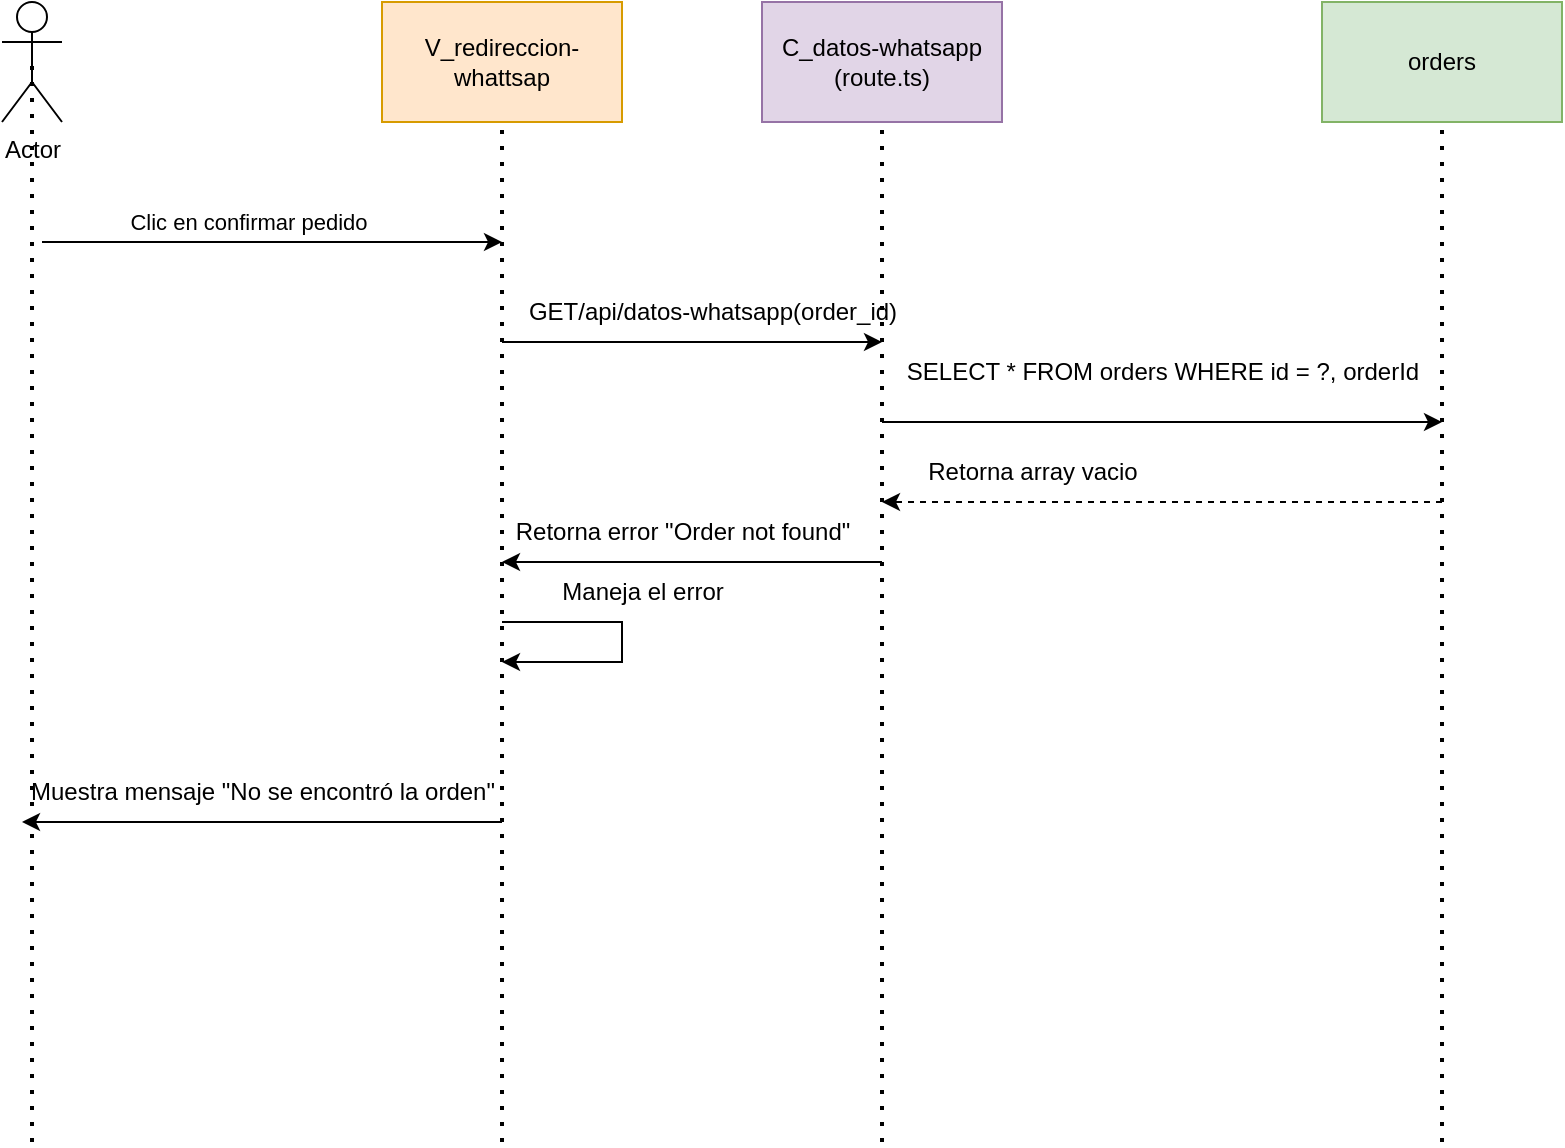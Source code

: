 <mxfile version="28.2.5">
  <diagram name="Page-1" id="s0JgHEWnSMEsfUe8IU0y">
    <mxGraphModel grid="1" page="1" gridSize="10" guides="1" tooltips="1" connect="1" arrows="1" fold="1" pageScale="1" pageWidth="827" pageHeight="1169" math="0" shadow="0">
      <root>
        <mxCell id="0" />
        <mxCell id="1" parent="0" />
        <mxCell id="fQqCM1FoazoIE4B0P7m_-3" value="V_redireccion-whattsap" style="rounded=0;whiteSpace=wrap;html=1;fillColor=#ffe6cc;strokeColor=#d79b00;" vertex="1" parent="1">
          <mxGeometry x="-560" y="30" width="120" height="60" as="geometry" />
        </mxCell>
        <mxCell id="fQqCM1FoazoIE4B0P7m_-4" value="&lt;div&gt;C_datos-whatsapp&lt;/div&gt;&lt;div&gt;(route.ts)&lt;/div&gt;" style="rounded=0;whiteSpace=wrap;html=1;fillColor=#e1d5e7;strokeColor=#9673a6;" vertex="1" parent="1">
          <mxGeometry x="-370" y="30" width="120" height="60" as="geometry" />
        </mxCell>
        <mxCell id="fQqCM1FoazoIE4B0P7m_-5" value="orders" style="rounded=0;whiteSpace=wrap;html=1;fillColor=#d5e8d4;strokeColor=#82b366;" vertex="1" parent="1">
          <mxGeometry x="-90" y="30" width="120" height="60" as="geometry" />
        </mxCell>
        <mxCell id="fQqCM1FoazoIE4B0P7m_-6" value="Actor" style="shape=umlActor;verticalLabelPosition=bottom;verticalAlign=top;html=1;outlineConnect=0;" vertex="1" parent="1">
          <mxGeometry x="-750" y="30" width="30" height="60" as="geometry" />
        </mxCell>
        <mxCell id="fQqCM1FoazoIE4B0P7m_-7" style="edgeStyle=orthogonalEdgeStyle;rounded=0;orthogonalLoop=1;jettySize=auto;html=1;exitX=0.5;exitY=1;exitDx=0;exitDy=0;" edge="1" parent="1" source="fQqCM1FoazoIE4B0P7m_-3" target="fQqCM1FoazoIE4B0P7m_-3">
          <mxGeometry relative="1" as="geometry" />
        </mxCell>
        <mxCell id="fQqCM1FoazoIE4B0P7m_-8" value="" style="endArrow=classic;html=1;rounded=0;" edge="1" parent="1">
          <mxGeometry width="50" height="50" relative="1" as="geometry">
            <mxPoint x="-730" y="150" as="sourcePoint" />
            <mxPoint x="-500" y="150" as="targetPoint" />
          </mxGeometry>
        </mxCell>
        <mxCell id="fQqCM1FoazoIE4B0P7m_-9" value="Clic en confirmar pedido" style="edgeLabel;html=1;align=center;verticalAlign=middle;resizable=0;points=[];" connectable="0" vertex="1" parent="fQqCM1FoazoIE4B0P7m_-8">
          <mxGeometry x="-0.176" y="4" relative="1" as="geometry">
            <mxPoint x="8" y="-6" as="offset" />
          </mxGeometry>
        </mxCell>
        <mxCell id="fQqCM1FoazoIE4B0P7m_-10" value="" style="endArrow=classic;html=1;rounded=0;" edge="1" parent="1">
          <mxGeometry width="50" height="50" relative="1" as="geometry">
            <mxPoint x="-500" y="200" as="sourcePoint" />
            <mxPoint x="-310" y="200" as="targetPoint" />
          </mxGeometry>
        </mxCell>
        <mxCell id="fQqCM1FoazoIE4B0P7m_-11" value="GET/api/datos-whatsapp(order_id)" style="text;html=1;align=center;verticalAlign=middle;resizable=0;points=[];autosize=1;strokeColor=none;fillColor=none;" vertex="1" parent="1">
          <mxGeometry x="-500" y="170" width="210" height="30" as="geometry" />
        </mxCell>
        <mxCell id="fQqCM1FoazoIE4B0P7m_-12" value="" style="endArrow=classic;html=1;rounded=0;" edge="1" parent="1">
          <mxGeometry width="50" height="50" relative="1" as="geometry">
            <mxPoint x="-310" y="240" as="sourcePoint" />
            <mxPoint x="-30" y="240" as="targetPoint" />
          </mxGeometry>
        </mxCell>
        <mxCell id="fQqCM1FoazoIE4B0P7m_-13" value="&lt;div&gt;SELECT * FROM orders WHERE id = ?, orderId&lt;/div&gt;" style="text;html=1;align=center;verticalAlign=middle;resizable=0;points=[];autosize=1;strokeColor=none;fillColor=none;" vertex="1" parent="1">
          <mxGeometry x="-310" y="200" width="280" height="30" as="geometry" />
        </mxCell>
        <mxCell id="fQqCM1FoazoIE4B0P7m_-14" value="" style="endArrow=classic;html=1;rounded=0;dashed=1;" edge="1" parent="1">
          <mxGeometry width="50" height="50" relative="1" as="geometry">
            <mxPoint x="-30" y="280" as="sourcePoint" />
            <mxPoint x="-310" y="280" as="targetPoint" />
          </mxGeometry>
        </mxCell>
        <mxCell id="fQqCM1FoazoIE4B0P7m_-15" value="Retorna array vacio" style="text;html=1;align=center;verticalAlign=middle;resizable=0;points=[];autosize=1;strokeColor=none;fillColor=none;" vertex="1" parent="1">
          <mxGeometry x="-300" y="250" width="130" height="30" as="geometry" />
        </mxCell>
        <mxCell id="fQqCM1FoazoIE4B0P7m_-20" value="" style="endArrow=classic;html=1;rounded=0;" edge="1" parent="1">
          <mxGeometry width="50" height="50" relative="1" as="geometry">
            <mxPoint x="-310" y="310" as="sourcePoint" />
            <mxPoint x="-500" y="310" as="targetPoint" />
          </mxGeometry>
        </mxCell>
        <mxCell id="fQqCM1FoazoIE4B0P7m_-21" value="Retorna error &quot;Order not found&quot;" style="text;html=1;align=center;verticalAlign=middle;resizable=0;points=[];autosize=1;strokeColor=none;fillColor=none;" vertex="1" parent="1">
          <mxGeometry x="-505" y="280" width="190" height="30" as="geometry" />
        </mxCell>
        <mxCell id="fQqCM1FoazoIE4B0P7m_-22" value="" style="endArrow=classic;html=1;rounded=0;" edge="1" parent="1">
          <mxGeometry width="50" height="50" relative="1" as="geometry">
            <mxPoint x="-500" y="440" as="sourcePoint" />
            <mxPoint x="-740" y="440" as="targetPoint" />
          </mxGeometry>
        </mxCell>
        <mxCell id="fQqCM1FoazoIE4B0P7m_-23" value="Muestra mensaje &quot;No se encontró la orden&quot;" style="text;html=1;align=center;verticalAlign=middle;resizable=0;points=[];autosize=1;strokeColor=none;fillColor=none;" vertex="1" parent="1">
          <mxGeometry x="-750" y="410" width="260" height="30" as="geometry" />
        </mxCell>
        <mxCell id="fQqCM1FoazoIE4B0P7m_-24" value="" style="endArrow=none;dashed=1;html=1;dashPattern=1 3;strokeWidth=2;rounded=0;entryX=0.5;entryY=1;entryDx=0;entryDy=0;" edge="1" parent="1" target="fQqCM1FoazoIE4B0P7m_-3">
          <mxGeometry width="50" height="50" relative="1" as="geometry">
            <mxPoint x="-500" y="600" as="sourcePoint" />
            <mxPoint x="-190" y="250" as="targetPoint" />
          </mxGeometry>
        </mxCell>
        <mxCell id="fQqCM1FoazoIE4B0P7m_-25" value="" style="endArrow=none;dashed=1;html=1;dashPattern=1 3;strokeWidth=2;rounded=0;entryX=0.5;entryY=1;entryDx=0;entryDy=0;" edge="1" parent="1" target="fQqCM1FoazoIE4B0P7m_-4">
          <mxGeometry width="50" height="50" relative="1" as="geometry">
            <mxPoint x="-310" y="600" as="sourcePoint" />
            <mxPoint x="-310" y="100" as="targetPoint" />
          </mxGeometry>
        </mxCell>
        <mxCell id="fQqCM1FoazoIE4B0P7m_-26" value="" style="endArrow=none;dashed=1;html=1;dashPattern=1 3;strokeWidth=2;rounded=0;entryX=0.5;entryY=1;entryDx=0;entryDy=0;" edge="1" parent="1" target="fQqCM1FoazoIE4B0P7m_-5">
          <mxGeometry width="50" height="50" relative="1" as="geometry">
            <mxPoint x="-30" y="600" as="sourcePoint" />
            <mxPoint x="-80" y="250" as="targetPoint" />
          </mxGeometry>
        </mxCell>
        <mxCell id="fQqCM1FoazoIE4B0P7m_-27" value="" style="endArrow=classic;html=1;rounded=0;" edge="1" parent="1">
          <mxGeometry width="50" height="50" relative="1" as="geometry">
            <mxPoint x="-500" y="340" as="sourcePoint" />
            <mxPoint x="-500" y="360" as="targetPoint" />
            <Array as="points">
              <mxPoint x="-440" y="340" />
              <mxPoint x="-440" y="360" />
            </Array>
          </mxGeometry>
        </mxCell>
        <mxCell id="fQqCM1FoazoIE4B0P7m_-28" value="Maneja el error" style="text;html=1;align=center;verticalAlign=middle;resizable=0;points=[];autosize=1;strokeColor=none;fillColor=none;" vertex="1" parent="1">
          <mxGeometry x="-480" y="310" width="100" height="30" as="geometry" />
        </mxCell>
        <mxCell id="fQqCM1FoazoIE4B0P7m_-29" value="" style="endArrow=none;dashed=1;html=1;dashPattern=1 3;strokeWidth=2;rounded=0;entryX=0.5;entryY=0.5;entryDx=0;entryDy=0;entryPerimeter=0;" edge="1" parent="1" target="fQqCM1FoazoIE4B0P7m_-6">
          <mxGeometry width="50" height="50" relative="1" as="geometry">
            <mxPoint x="-735" y="600" as="sourcePoint" />
            <mxPoint x="-470" y="260" as="targetPoint" />
          </mxGeometry>
        </mxCell>
      </root>
    </mxGraphModel>
  </diagram>
</mxfile>
